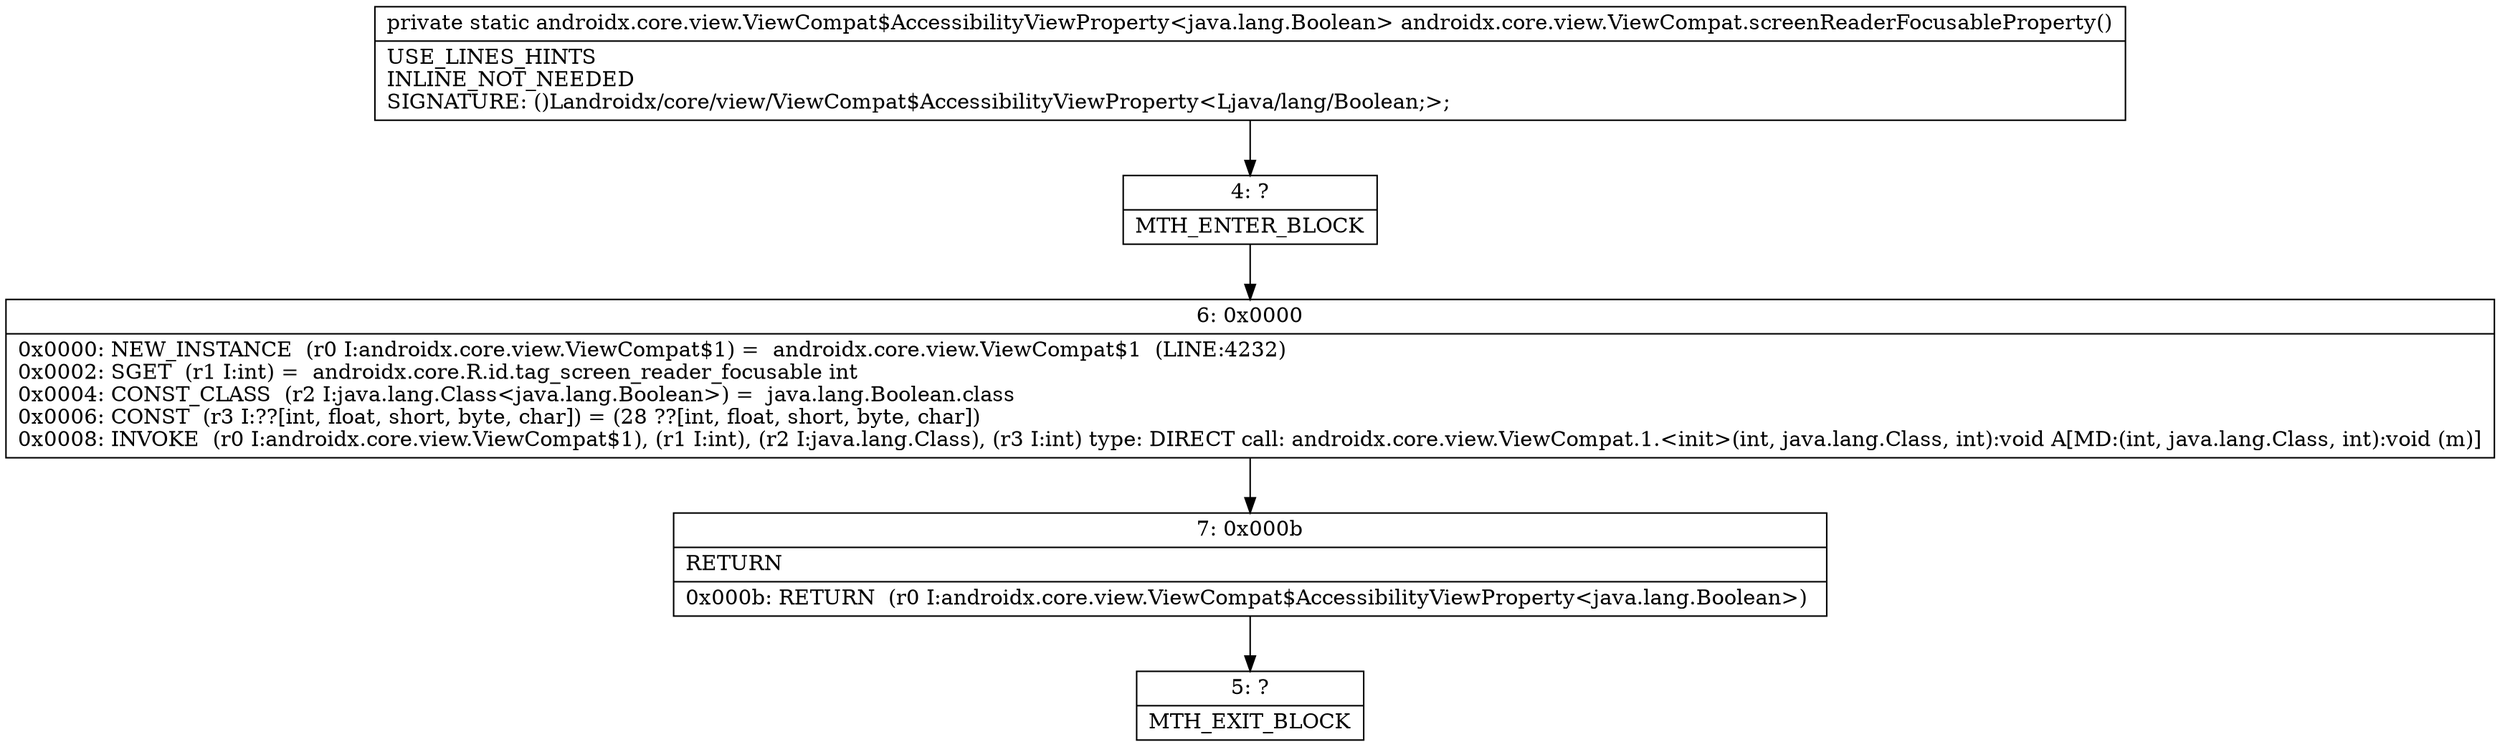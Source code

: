 digraph "CFG forandroidx.core.view.ViewCompat.screenReaderFocusableProperty()Landroidx\/core\/view\/ViewCompat$AccessibilityViewProperty;" {
Node_4 [shape=record,label="{4\:\ ?|MTH_ENTER_BLOCK\l}"];
Node_6 [shape=record,label="{6\:\ 0x0000|0x0000: NEW_INSTANCE  (r0 I:androidx.core.view.ViewCompat$1) =  androidx.core.view.ViewCompat$1  (LINE:4232)\l0x0002: SGET  (r1 I:int) =  androidx.core.R.id.tag_screen_reader_focusable int \l0x0004: CONST_CLASS  (r2 I:java.lang.Class\<java.lang.Boolean\>) =  java.lang.Boolean.class \l0x0006: CONST  (r3 I:??[int, float, short, byte, char]) = (28 ??[int, float, short, byte, char]) \l0x0008: INVOKE  (r0 I:androidx.core.view.ViewCompat$1), (r1 I:int), (r2 I:java.lang.Class), (r3 I:int) type: DIRECT call: androidx.core.view.ViewCompat.1.\<init\>(int, java.lang.Class, int):void A[MD:(int, java.lang.Class, int):void (m)]\l}"];
Node_7 [shape=record,label="{7\:\ 0x000b|RETURN\l|0x000b: RETURN  (r0 I:androidx.core.view.ViewCompat$AccessibilityViewProperty\<java.lang.Boolean\>) \l}"];
Node_5 [shape=record,label="{5\:\ ?|MTH_EXIT_BLOCK\l}"];
MethodNode[shape=record,label="{private static androidx.core.view.ViewCompat$AccessibilityViewProperty\<java.lang.Boolean\> androidx.core.view.ViewCompat.screenReaderFocusableProperty()  | USE_LINES_HINTS\lINLINE_NOT_NEEDED\lSIGNATURE: ()Landroidx\/core\/view\/ViewCompat$AccessibilityViewProperty\<Ljava\/lang\/Boolean;\>;\l}"];
MethodNode -> Node_4;Node_4 -> Node_6;
Node_6 -> Node_7;
Node_7 -> Node_5;
}

